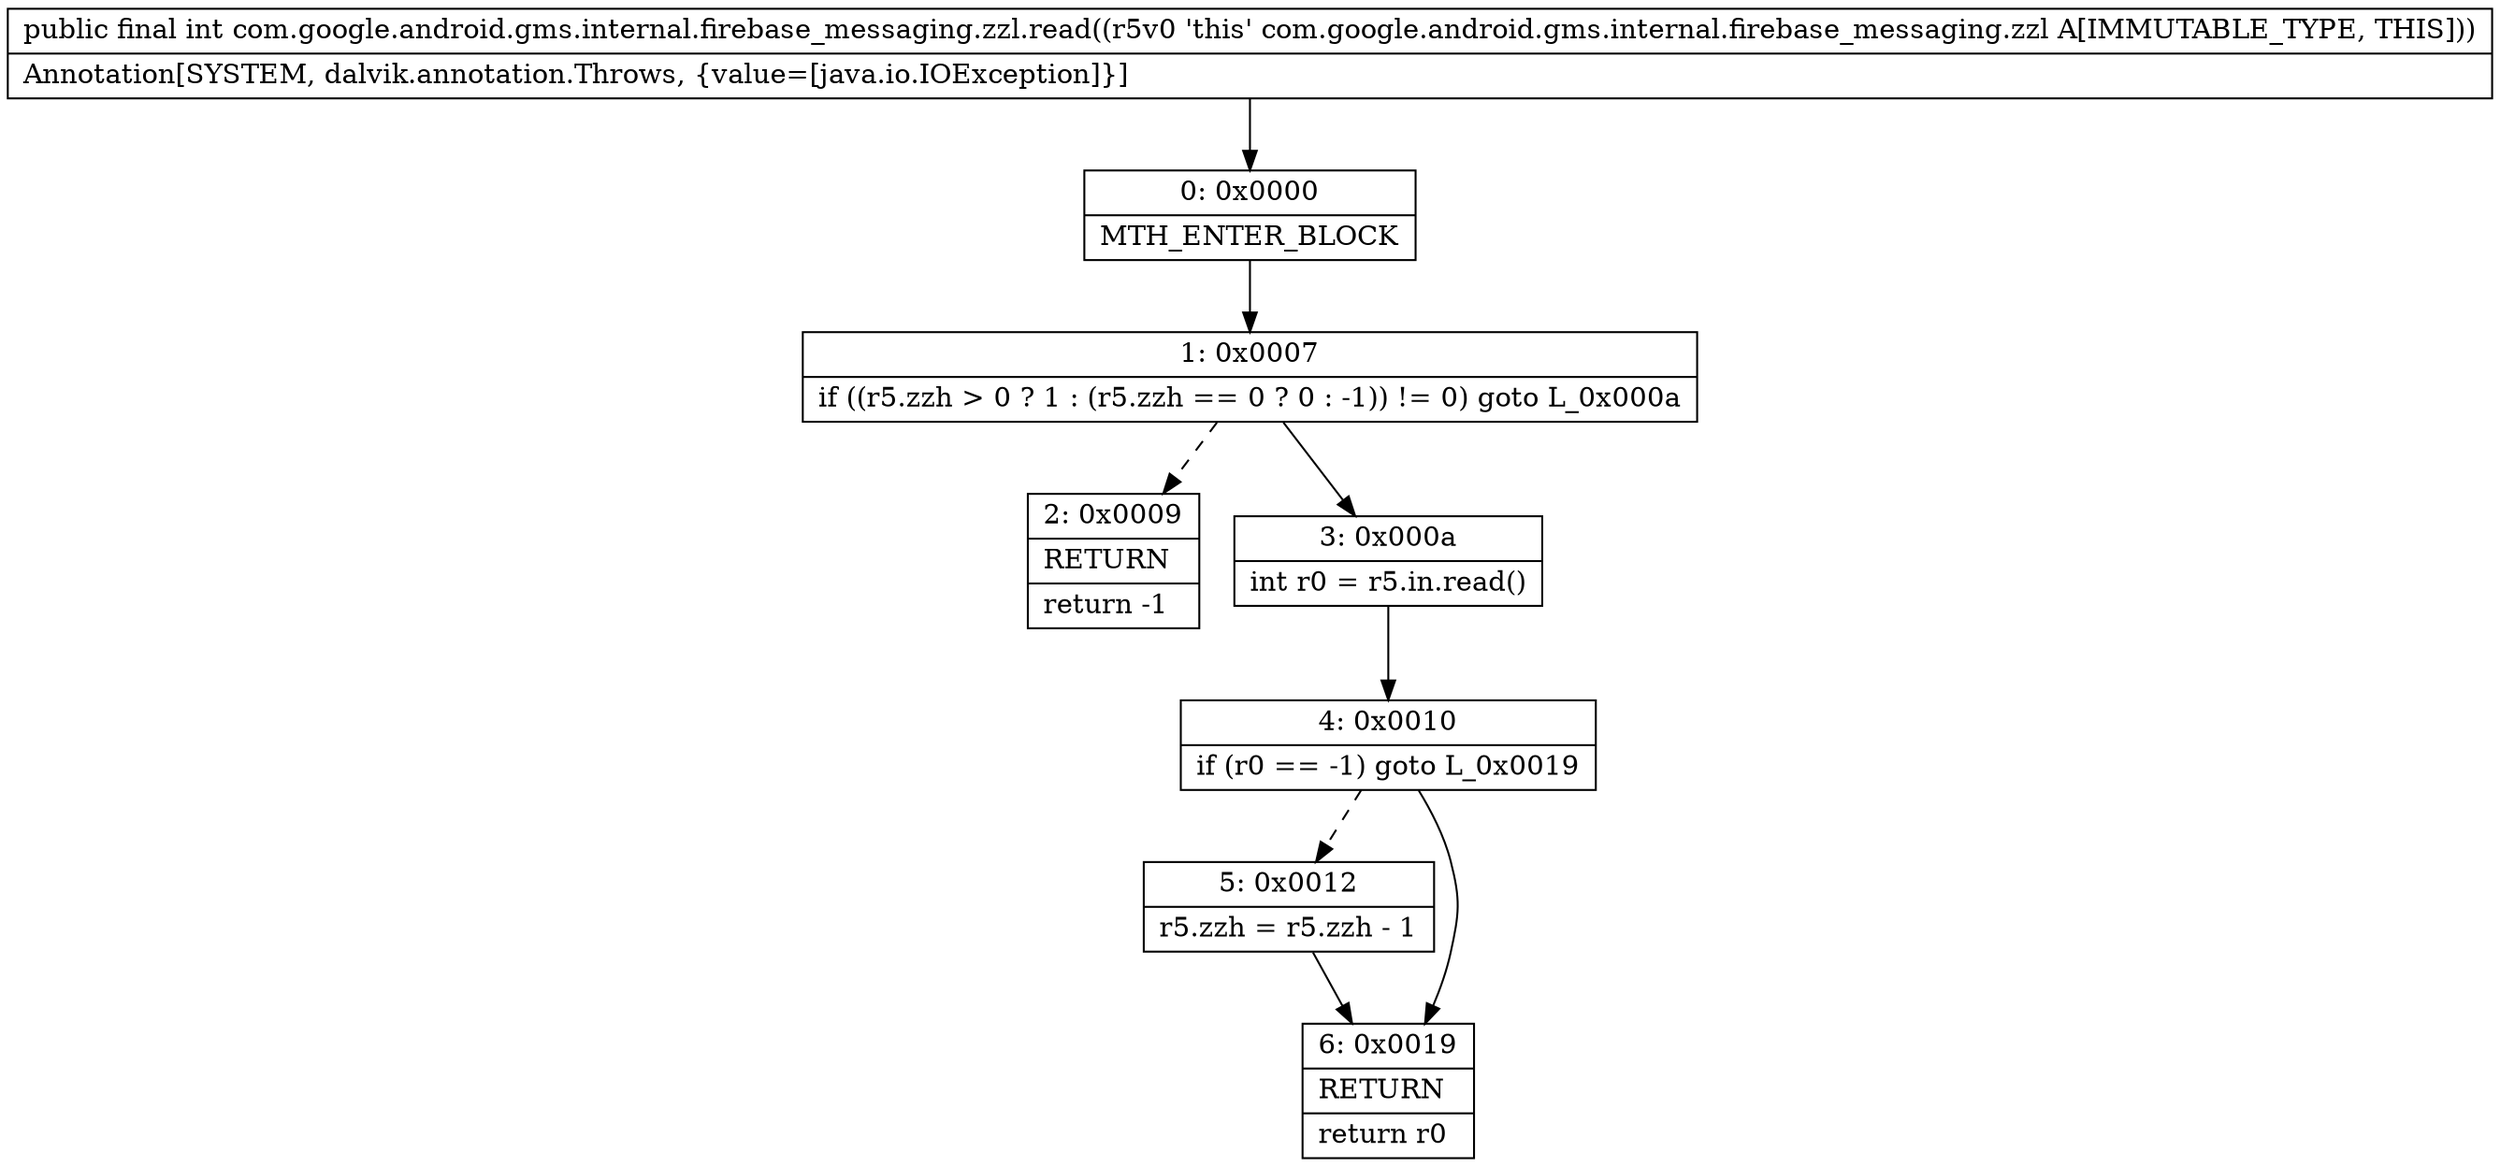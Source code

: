 digraph "CFG forcom.google.android.gms.internal.firebase_messaging.zzl.read()I" {
Node_0 [shape=record,label="{0\:\ 0x0000|MTH_ENTER_BLOCK\l}"];
Node_1 [shape=record,label="{1\:\ 0x0007|if ((r5.zzh \> 0 ? 1 : (r5.zzh == 0 ? 0 : \-1)) != 0) goto L_0x000a\l}"];
Node_2 [shape=record,label="{2\:\ 0x0009|RETURN\l|return \-1\l}"];
Node_3 [shape=record,label="{3\:\ 0x000a|int r0 = r5.in.read()\l}"];
Node_4 [shape=record,label="{4\:\ 0x0010|if (r0 == \-1) goto L_0x0019\l}"];
Node_5 [shape=record,label="{5\:\ 0x0012|r5.zzh = r5.zzh \- 1\l}"];
Node_6 [shape=record,label="{6\:\ 0x0019|RETURN\l|return r0\l}"];
MethodNode[shape=record,label="{public final int com.google.android.gms.internal.firebase_messaging.zzl.read((r5v0 'this' com.google.android.gms.internal.firebase_messaging.zzl A[IMMUTABLE_TYPE, THIS]))  | Annotation[SYSTEM, dalvik.annotation.Throws, \{value=[java.io.IOException]\}]\l}"];
MethodNode -> Node_0;
Node_0 -> Node_1;
Node_1 -> Node_2[style=dashed];
Node_1 -> Node_3;
Node_3 -> Node_4;
Node_4 -> Node_5[style=dashed];
Node_4 -> Node_6;
Node_5 -> Node_6;
}

